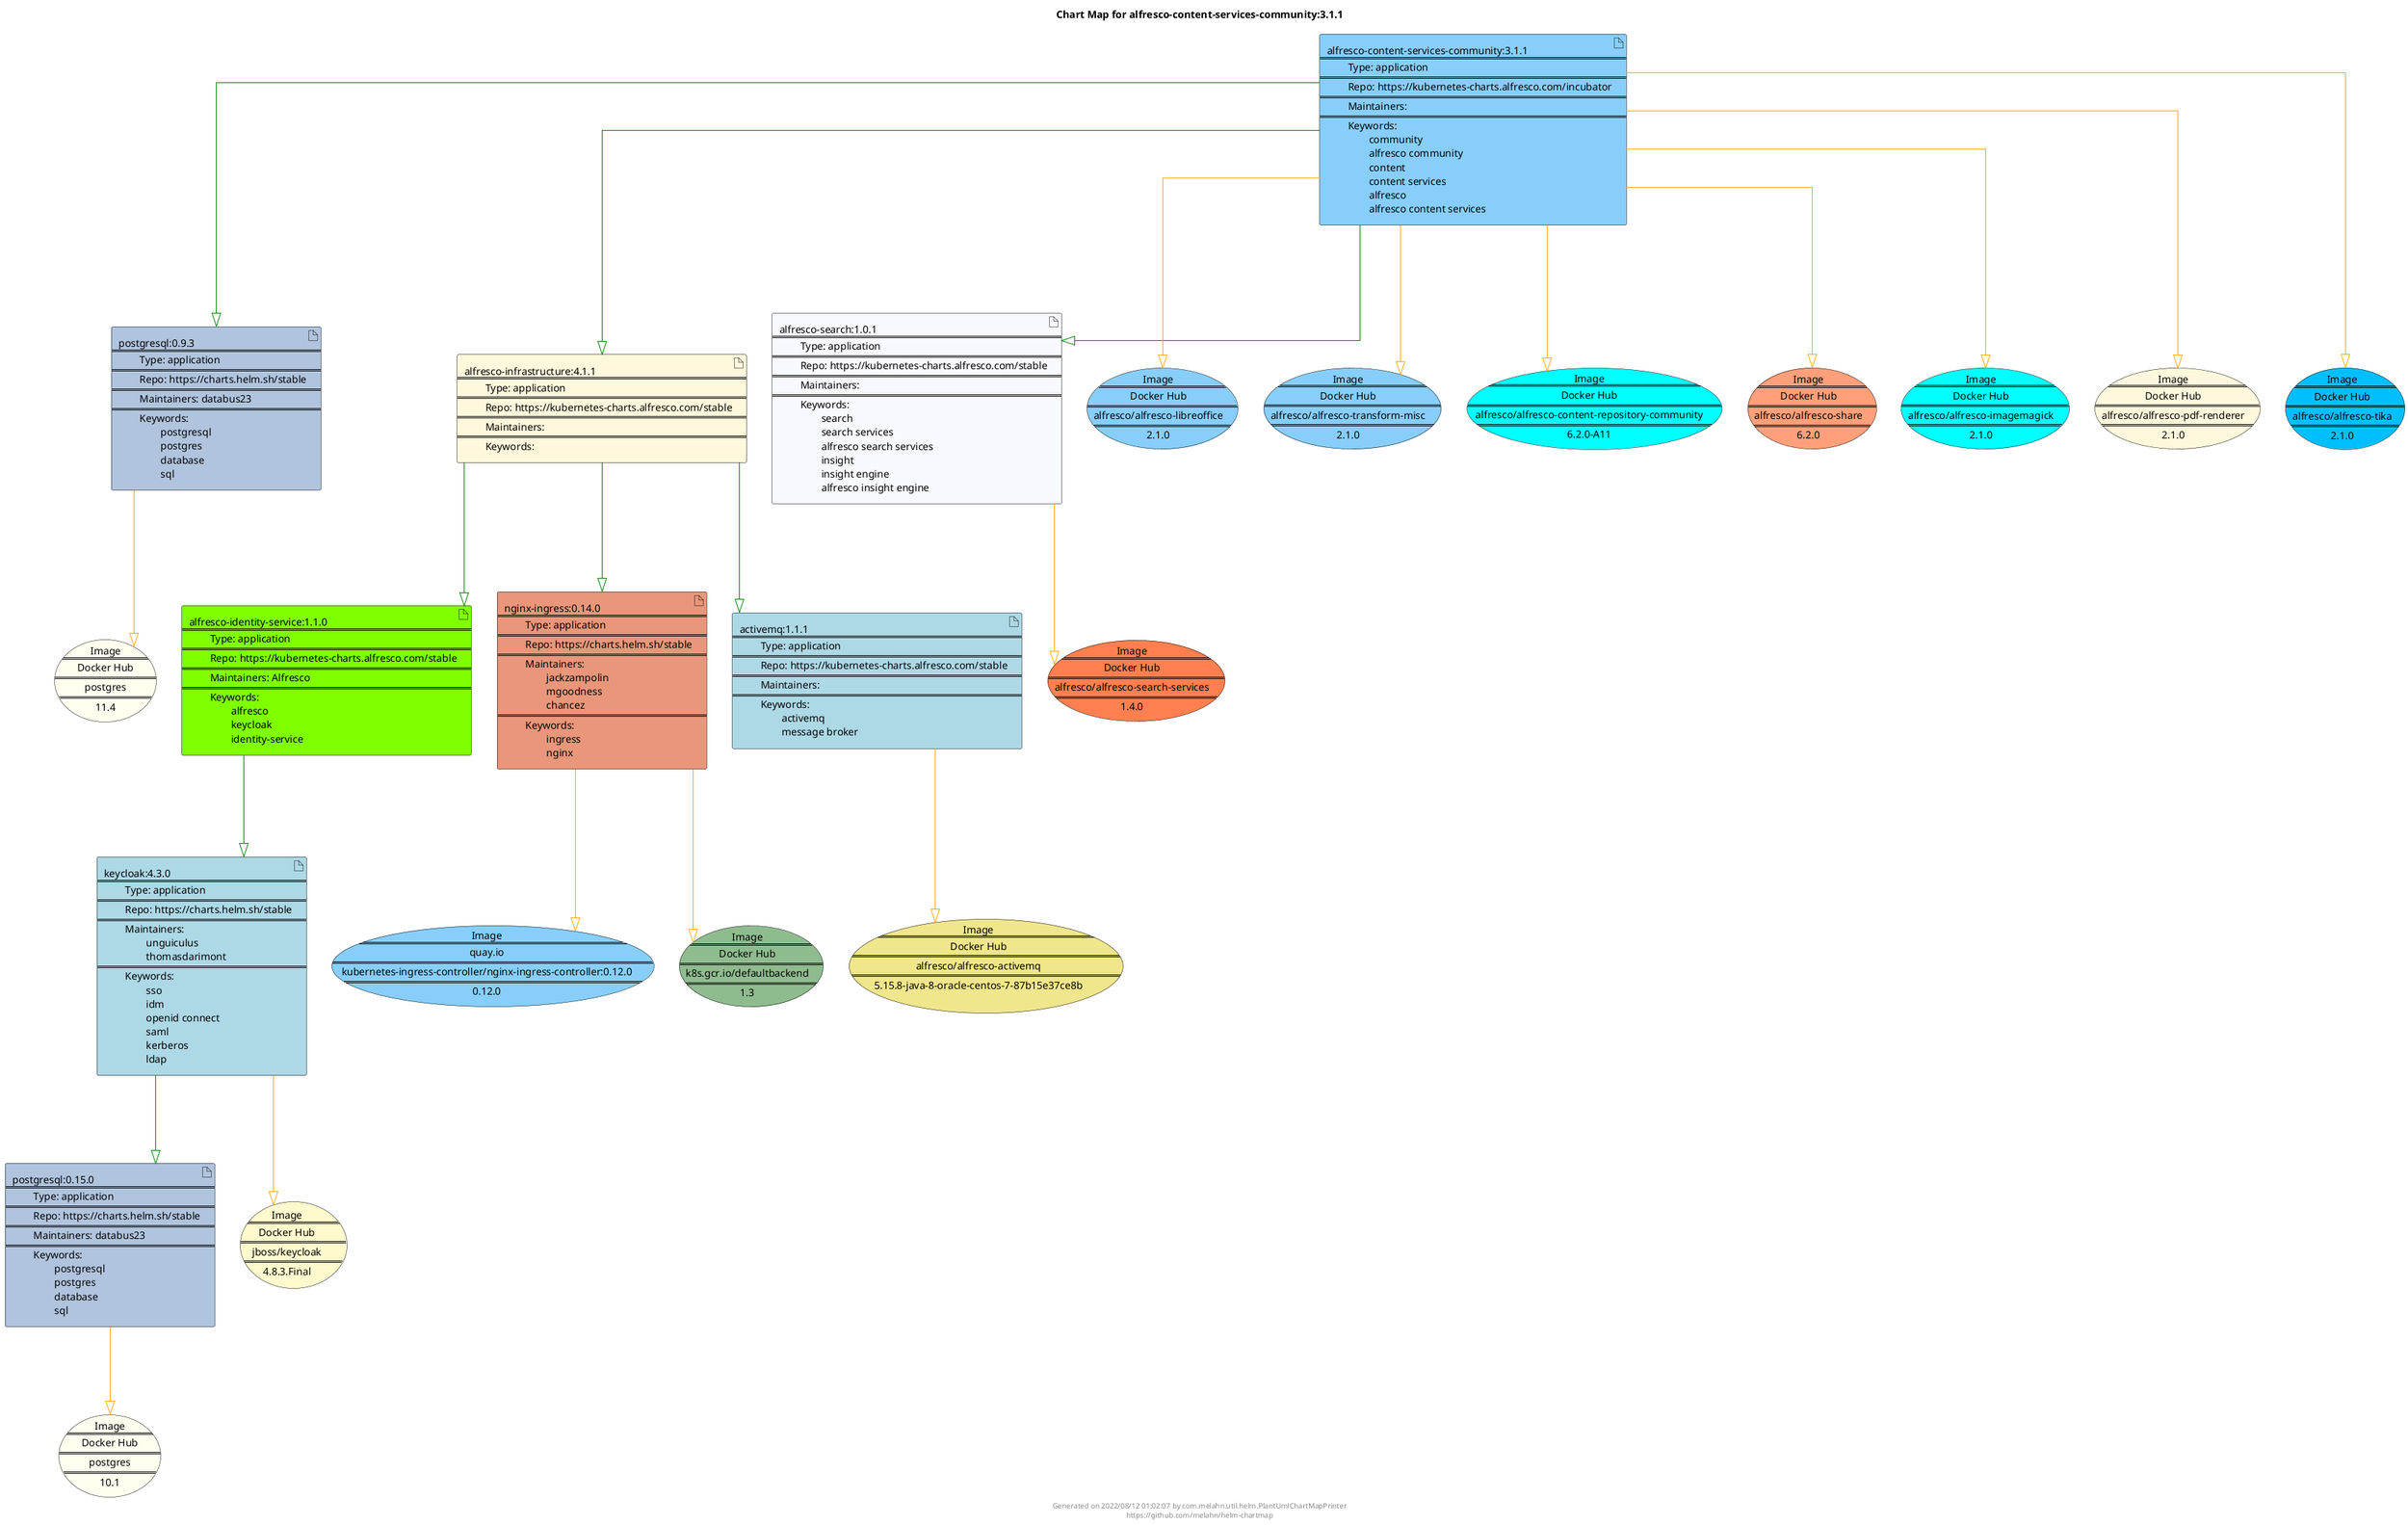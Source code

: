 @startuml
skinparam linetype ortho
skinparam backgroundColor white
skinparam usecaseBorderColor black
skinparam usecaseArrowColor LightSlateGray
skinparam artifactBorderColor black
skinparam artifactArrowColor LightSlateGray

title Chart Map for alfresco-content-services-community:3.1.1

'There are 9 referenced Helm Charts
artifact "postgresql:0.9.3\n====\n\tType: application\n====\n\tRepo: https://charts.helm.sh/stable\n====\n\tMaintainers: databus23\n====\n\tKeywords: \n\t\tpostgresql\n\t\tpostgres\n\t\tdatabase\n\t\tsql" as postgresql_0_9_3 #LightSteelBlue
artifact "postgresql:0.15.0\n====\n\tType: application\n====\n\tRepo: https://charts.helm.sh/stable\n====\n\tMaintainers: databus23\n====\n\tKeywords: \n\t\tpostgresql\n\t\tpostgres\n\t\tdatabase\n\t\tsql" as postgresql_0_15_0 #LightSteelBlue
artifact "alfresco-infrastructure:4.1.1\n====\n\tType: application\n====\n\tRepo: https://kubernetes-charts.alfresco.com/stable\n====\n\tMaintainers: \n====\n\tKeywords: " as alfresco_infrastructure_4_1_1 #Cornsilk
artifact "alfresco-content-services-community:3.1.1\n====\n\tType: application\n====\n\tRepo: https://kubernetes-charts.alfresco.com/incubator\n====\n\tMaintainers: \n====\n\tKeywords: \n\t\tcommunity\n\t\talfresco community\n\t\tcontent\n\t\tcontent services\n\t\talfresco\n\t\talfresco content services" as alfresco_content_services_community_3_1_1 #LightSkyBlue
artifact "alfresco-search:1.0.1\n====\n\tType: application\n====\n\tRepo: https://kubernetes-charts.alfresco.com/stable\n====\n\tMaintainers: \n====\n\tKeywords: \n\t\tsearch\n\t\tsearch services\n\t\talfresco search services\n\t\tinsight\n\t\tinsight engine\n\t\talfresco insight engine" as alfresco_search_1_0_1 #GhostWhite
artifact "alfresco-identity-service:1.1.0\n====\n\tType: application\n====\n\tRepo: https://kubernetes-charts.alfresco.com/stable\n====\n\tMaintainers: Alfresco\n====\n\tKeywords: \n\t\talfresco\n\t\tkeycloak\n\t\tidentity-service" as alfresco_identity_service_1_1_0 #Chartreuse
artifact "keycloak:4.3.0\n====\n\tType: application\n====\n\tRepo: https://charts.helm.sh/stable\n====\n\tMaintainers: \n\t\tunguiculus\n\t\tthomasdarimont\n====\n\tKeywords: \n\t\tsso\n\t\tidm\n\t\topenid connect\n\t\tsaml\n\t\tkerberos\n\t\tldap" as keycloak_4_3_0 #LightBlue
artifact "nginx-ingress:0.14.0\n====\n\tType: application\n====\n\tRepo: https://charts.helm.sh/stable\n====\n\tMaintainers: \n\t\tjackzampolin\n\t\tmgoodness\n\t\tchancez\n====\n\tKeywords: \n\t\tingress\n\t\tnginx" as nginx_ingress_0_14_0 #DarkSalmon
artifact "activemq:1.1.1\n====\n\tType: application\n====\n\tRepo: https://kubernetes-charts.alfresco.com/stable\n====\n\tMaintainers: \n====\n\tKeywords: \n\t\tactivemq\n\t\tmessage broker" as activemq_1_1_1 #LightBlue

'There are 14 referenced Docker Images
usecase "Image\n====\nDocker Hub\n====\npostgres\n====\n11.4" as postgres_11_4 #Ivory
usecase "Image\n====\nDocker Hub\n====\nalfresco/alfresco-libreoffice\n====\n2.1.0" as alfresco_alfresco_libreoffice_2_1_0 #LightSkyBlue
usecase "Image\n====\nDocker Hub\n====\npostgres\n====\n10.1" as postgres_10_1 #Ivory
usecase "Image\n====\nDocker Hub\n====\nalfresco/alfresco-transform-misc\n====\n2.1.0" as alfresco_alfresco_transform_misc_2_1_0 #LightSkyBlue
usecase "Image\n====\nquay.io\n====\nkubernetes-ingress-controller/nginx-ingress-controller:0.12.0\n====\n0.12.0" as quay_io_kubernetes_ingress_controller_nginx_ingress_controller_0_12_0 #LightSkyBlue
usecase "Image\n====\nDocker Hub\n====\nalfresco/alfresco-activemq\n====\n5.15.8-java-8-oracle-centos-7-87b15e37ce8b" as alfresco_alfresco_activemq_5_15_8_java_8_oracle_centos_7_87b15e37ce8b #Khaki
usecase "Image\n====\nDocker Hub\n====\nalfresco/alfresco-content-repository-community\n====\n6.2.0-A11" as alfresco_alfresco_content_repository_community_6_2_0_A11 #Aqua
usecase "Image\n====\nDocker Hub\n====\nalfresco/alfresco-share\n====\n6.2.0" as alfresco_alfresco_share_6_2_0 #LightSalmon
usecase "Image\n====\nDocker Hub\n====\nalfresco/alfresco-imagemagick\n====\n2.1.0" as alfresco_alfresco_imagemagick_2_1_0 #Aqua
usecase "Image\n====\nDocker Hub\n====\njboss/keycloak\n====\n4.8.3.Final" as jboss_keycloak_4_8_3_Final #LemonChiffon
usecase "Image\n====\nDocker Hub\n====\nk8s.gcr.io/defaultbackend\n====\n1.3" as k8s_gcr_io_defaultbackend_1_3 #DarkSeaGreen
usecase "Image\n====\nDocker Hub\n====\nalfresco/alfresco-search-services\n====\n1.4.0" as alfresco_alfresco_search_services_1_4_0 #Coral
usecase "Image\n====\nDocker Hub\n====\nalfresco/alfresco-pdf-renderer\n====\n2.1.0" as alfresco_alfresco_pdf_renderer_2_1_0 #Cornsilk
usecase "Image\n====\nDocker Hub\n====\nalfresco/alfresco-tika\n====\n2.1.0" as alfresco_alfresco_tika_2_1_0 #DeepSkyBlue

'Chart Dependencies
alfresco_content_services_community_3_1_1--[#green]-|>alfresco_infrastructure_4_1_1
alfresco_infrastructure_4_1_1--[#green]-|>alfresco_identity_service_1_1_0
alfresco_identity_service_1_1_0--[#green]-|>keycloak_4_3_0
keycloak_4_3_0--[#green]-|>postgresql_0_15_0
alfresco_infrastructure_4_1_1--[#green]-|>activemq_1_1_1
alfresco_infrastructure_4_1_1--[#green]-|>nginx_ingress_0_14_0
alfresco_content_services_community_3_1_1--[#green]-|>alfresco_search_1_0_1
alfresco_content_services_community_3_1_1--[#green]-|>postgresql_0_9_3
postgresql_0_9_3--[#orange]-|>postgres_11_4
postgresql_0_15_0--[#orange]-|>postgres_10_1
alfresco_content_services_community_3_1_1--[#orange]-|>alfresco_alfresco_libreoffice_2_1_0
alfresco_content_services_community_3_1_1--[#orange]-|>alfresco_alfresco_transform_misc_2_1_0
alfresco_content_services_community_3_1_1--[#orange]-|>alfresco_alfresco_pdf_renderer_2_1_0
alfresco_content_services_community_3_1_1--[#orange]-|>alfresco_alfresco_tika_2_1_0
alfresco_content_services_community_3_1_1--[#orange]-|>alfresco_alfresco_content_repository_community_6_2_0_A11
alfresco_content_services_community_3_1_1--[#orange]-|>alfresco_alfresco_imagemagick_2_1_0
alfresco_content_services_community_3_1_1--[#orange]-|>alfresco_alfresco_share_6_2_0
alfresco_search_1_0_1--[#orange]-|>alfresco_alfresco_search_services_1_4_0
keycloak_4_3_0--[#orange]-|>jboss_keycloak_4_8_3_Final
nginx_ingress_0_14_0--[#orange]-|>k8s_gcr_io_defaultbackend_1_3
nginx_ingress_0_14_0--[#orange]-|>quay_io_kubernetes_ingress_controller_nginx_ingress_controller_0_12_0
activemq_1_1_1--[#orange]-|>alfresco_alfresco_activemq_5_15_8_java_8_oracle_centos_7_87b15e37ce8b

center footer Generated on 2022/08/12 01:02:07 by com.melahn.util.helm.PlantUmlChartMapPrinter\nhttps://github.com/melahn/helm-chartmap
@enduml
